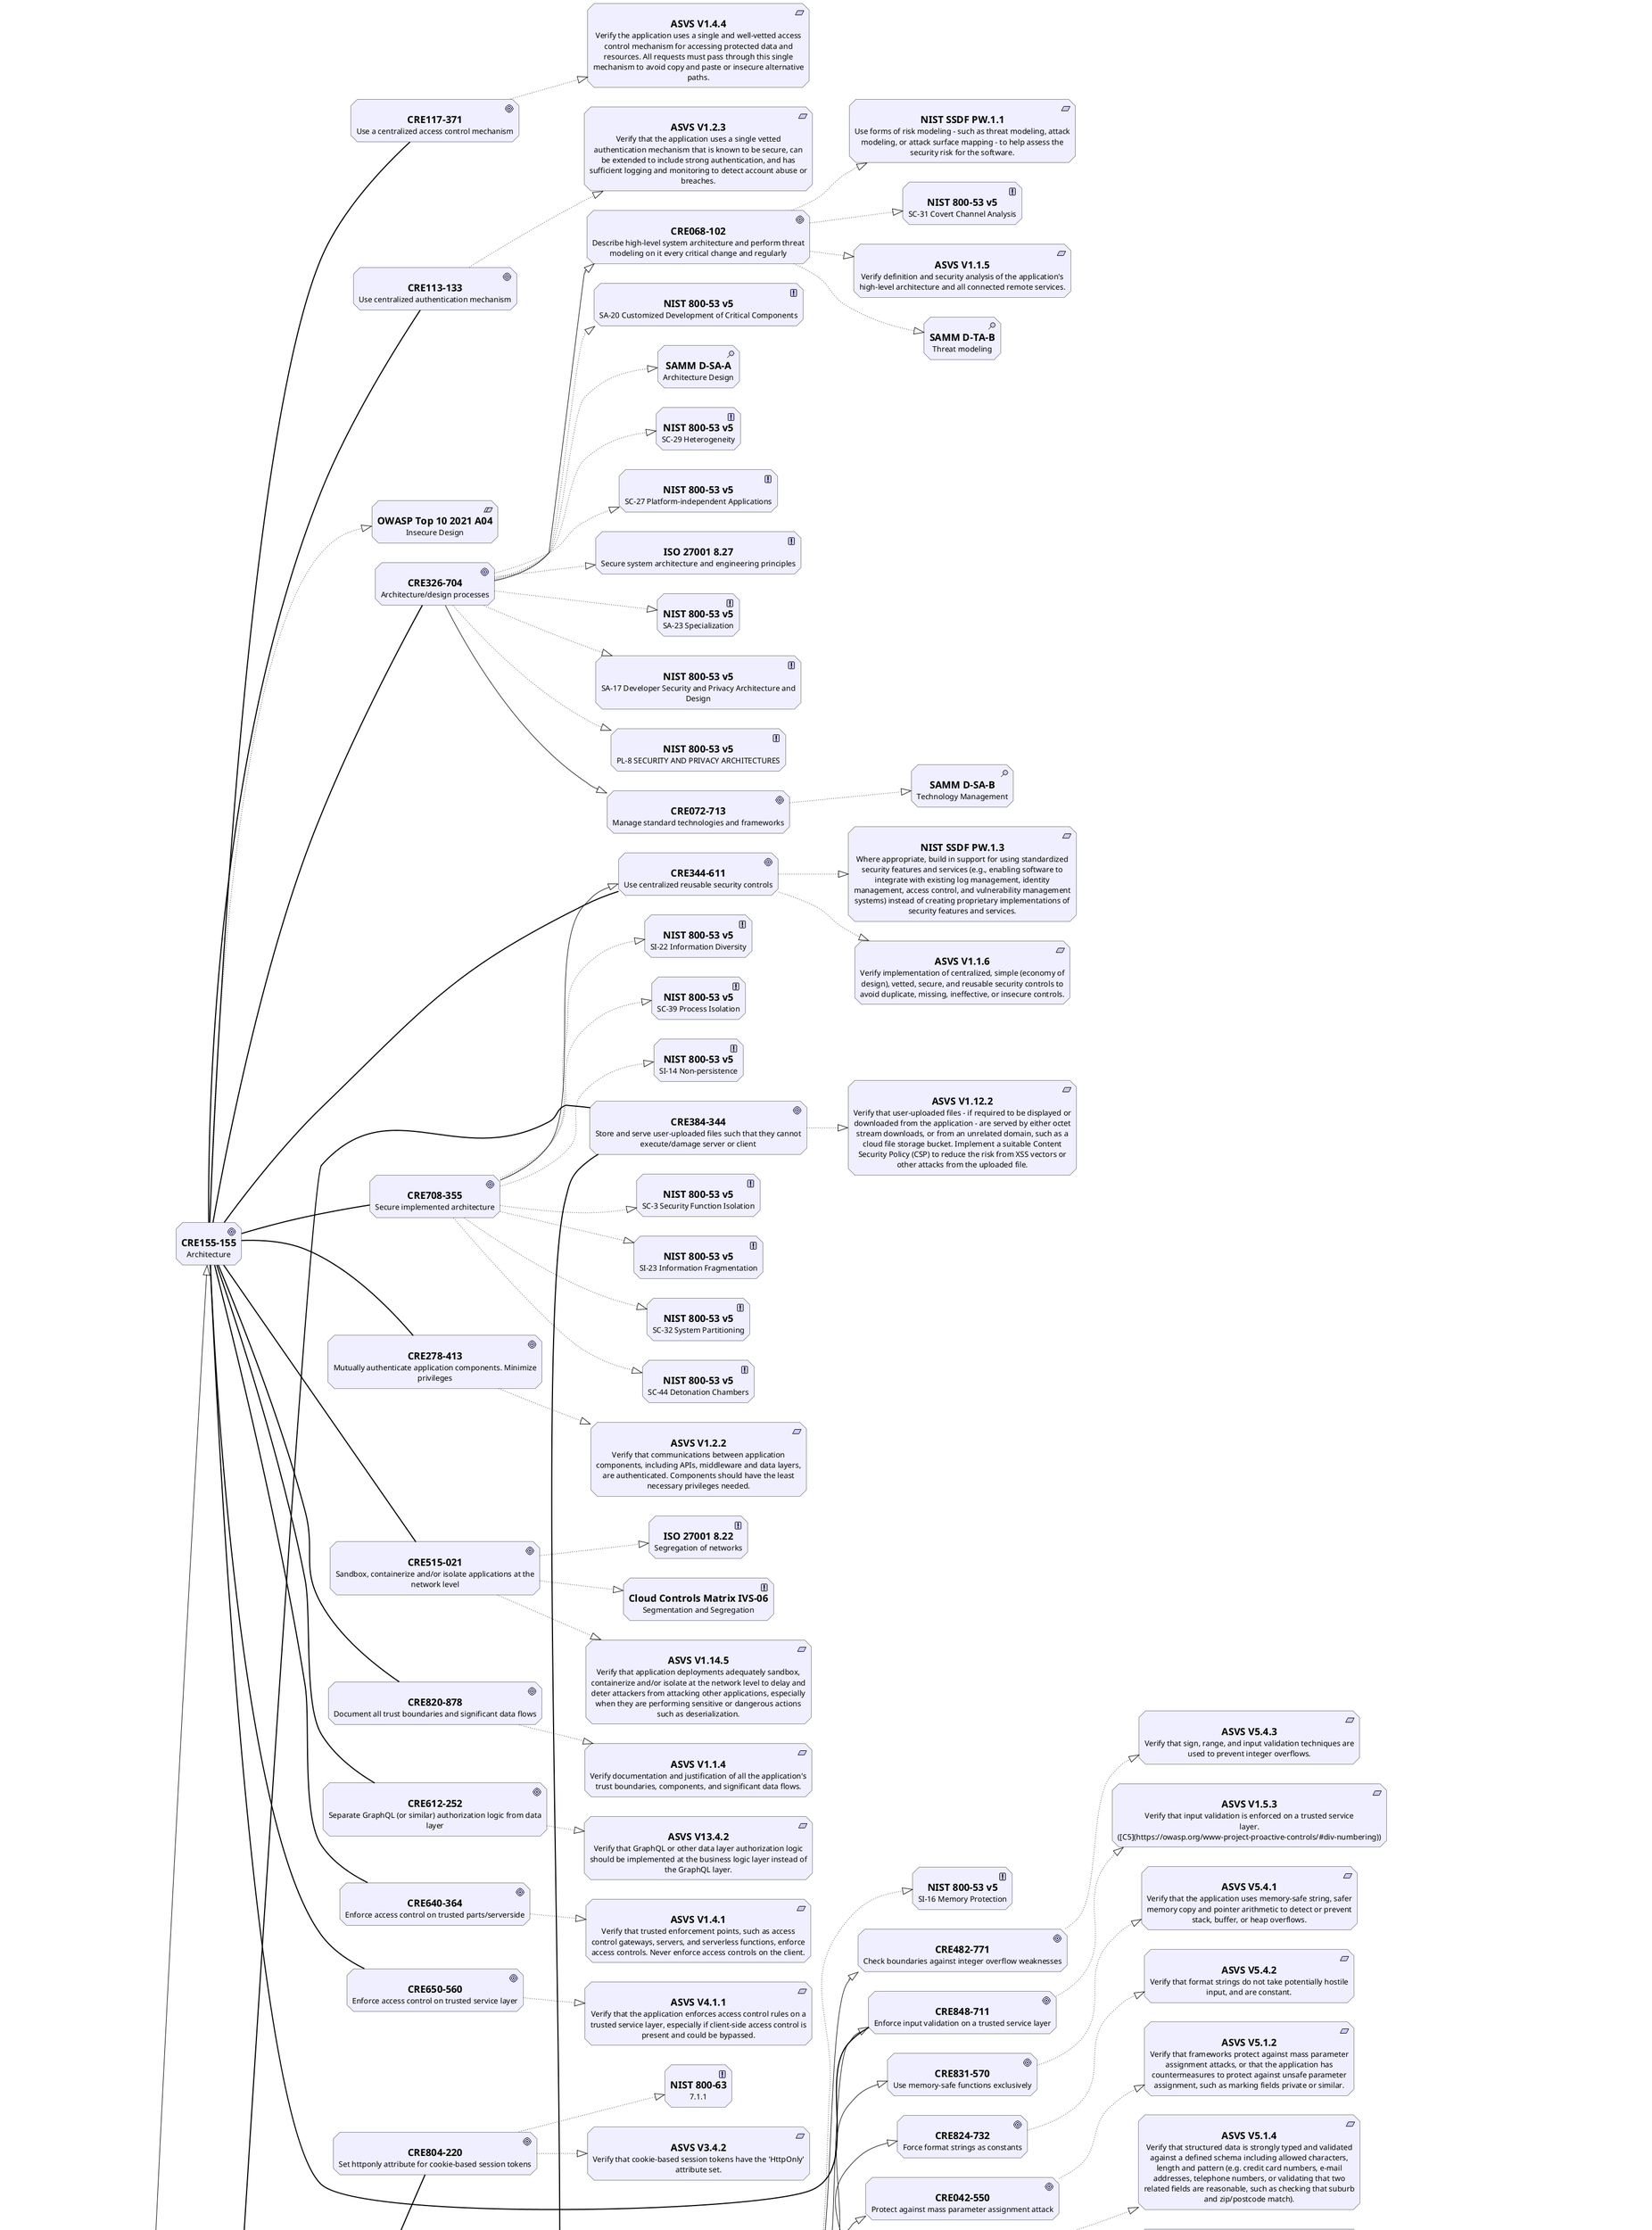 @startuml CRE546-564 Cross-cutting concerns
!include <archimate/Archimate>
left to right direction
Motivation_Driver(CRE546564, "=CRE 546-564\nCross-cutting concerns")
Motivation_Goal(CRE760765, "=CRE760-765\nXSS protection")
Motivation_Goal(CRE760764, "=CRE760-764\nInjection protection")
Motivation_Goal(CRE161451, "=CRE161-451\nOutput encoding and injection prevention")
Motivation_Goal(CRE620101, "=CRE620-101\nForce output encoding for specific interpreter's context")
Motivation_Goal(CRE170772, "=CRE170-772\nCryptography")
Motivation_Goal(CRE542270, "=CRE542-270\nSecure random values")
Motivation_Goal(CRE027210, "=CRE027-210\nCreate random GUIDs with cryptographically secure random number generators")
Motivation_Goal(CRE028727, "=CRE028-727\nCSRF protection")
Motivation_Goal(CRE342055, "=CRE342-055\nSet 'samesite' attribute for cookie-based session tokens")
Motivation_Goal(CRE623550, "=CRE623-550\nDenial Of Service protection")
Motivation_Goal(CRE854643, "=CRE854-643\nRobust business logic")
Motivation_Goal(CRE552588, "=CRE552-588\nDetect and prevent unusual activity")
Motivation_Goal(CRE534605, "=CRE534-605\nEnforce natural sequence of business flows to avoid abuse")
Motivation_Goal(CRE601182, "=CRE601-182\nParallel execution robustness")
Motivation_Goal(CRE670660, "=CRE670-660\nDo not share unsynchronized state on high-value logic flows")
Motivation_Goal(CRE064808, "=CRE064-808\nEncode output context-specifically")
Motivation_Goal(CRE366835, "=CRE366-835\nEscape output against XSS")
Motivation_Goal(CRE804220, "=CRE804-220\nSet httponly attribute for cookie-based session tokens")
Motivation_Goal(CRE866553, "=CRE866-553\nMemory, String, and Unmanaged Code")
Motivation_Goal(CRE482771, "=CRE482-771\nCheck boundaries against integer overflow weaknesses")
Motivation_Goal(CRE486813, "=CRE486-813\nConfiguration")
Motivation_Goal(CRE233748, "=CRE233-748\nConfiguration hardening")
Motivation_Goal(CRE180488, "=CRE180-488\nProper Configuration for all applications and frameworks")
Motivation_Goal(CRE062850, "=CRE062-850\nMFA/OTP")
Motivation_Goal(CRE553413, "=CRE553-413\nSupport subscriber-provided authentication devices")
Motivation_Goal(CRE155155, "=CRE155-155\nArchitecture")
Motivation_Goal(CRE326704, "=CRE326-704\nArchitecture/design processes")
Motivation_Goal(CRE124564, "=CRE124-564\nConfiguration Management")
Motivation_Goal(CRE080466, "=CRE080-466\nDeveloper Configuration Management")
Motivation_Goal(CRE223780, "=CRE223-780\nSecret storage")
Motivation_Goal(CRE508702, "=CRE508-702\nUse key vaults")
Motivation_Goal(CRE228551, "=CRE228-551\nTLS")
Motivation_Goal(CRE668364, "=CRE668-364\nLog TLS connection failures")
Motivation_Goal(CRE362550, "=CRE362-550\nPersonal data handling")
Motivation_Goal(CRE447083, "=CRE447-083\nPrivacy-preserving personal data logic")
Motivation_Goal(CRE082327, "=CRE082-327\nInform users clearly about the collection and use of personal data,  and use it only after opt-in consent.")
Motivation_Goal(CRE571640, "=CRE571-640\nPersonal data handling management")
Motivation_Goal(CRE068102, "=CRE068-102\nDescribe high-level system architecture and perform threat modeling on it every critical change and regularly")
Motivation_Goal(CRE010308, "=CRE010-308\nInput validation")
Motivation_Goal(CRE848711, "=CRE848-711\nEnforce input validation on a trusted service layer")
Motivation_Goal(CRE841757, "=CRE841-757\nUse approved cryptographic algorithms in generation, seeding and verification of OTPs")
Motivation_Goal(CRE646227, "=CRE646-227\nLog and reject re-use of valid time-based OTP tokens and notify device holder.")
Motivation_Goal(CRE404126, "=CRE404-126\nUse time-based OTP only once")
Motivation_Goal(CRE543428, "=CRE543-428\nUse security module to store one-time password verification keys")
Motivation_Goal(CRE681823, "=CRE681-823\nDefined lifetime of time-based one-time password")
Motivation_Goal(CRE354752, "=CRE354-752\nDo not offer weak (clear text) multi-factor authenticators by default")
Motivation_Goal(CRE206254, "=CRE206-254\nUse secure random to generate initial authentication codes")
Motivation_Goal(CRE708355, "=CRE708-355\nSecure implemented architecture")
Motivation_Goal(CRE048612, "=CRE048-612\nEncode user input before logging")
Motivation_Goal(CRE636347, "=CRE636-347\nHTTP security headers")
Motivation_Goal(CRE268100, "=CRE268-100\nConfigure Referrer-Policy properly")
Motivation_Goal(CRE783255, "=CRE783-255\nStore cryptographic keys securely")
Motivation_Goal(CRE101217, "=CRE101-217\nUse lookup secrets only once")
Motivation_Goal(CRE418853, "=CRE418-853\nMonitor unusual activities on system")
Motivation_Goal(CRE346640, "=CRE346-640\nGenerate multi-factor lookup secrets with sufficient entropy")
Motivation_Goal(CRE524446, "=CRE524-446\nMandate using multi factor authentication")
Motivation_Goal(CRE664571, "=CRE664-571\nEnsure proper generation of secure random")
Motivation_Goal(CRE440361, "=CRE440-361\nEnsure that physical single factor OTP generator can be revoked fully immediately when lost")
Motivation_Goal(CRE400007, "=CRE400-007\nEncrypt data at rest")
Motivation_Goal(CRE742432, "=CRE742-432\nEncryption algorithms")
Motivation_Goal(CRE433122, "=CRE433-122\nUse nonces and initialization vectors only once")
Motivation_Goal(CRE541441, "=CRE541-441\nValidate HTTP request headers")
Motivation_Goal(CRE316272, "=CRE316-272\nWhitelist CORS resources")
Motivation_Goal(CRE525361, "=CRE525-361\nAuthenticate by OTP token entry or user-initiated action on multi factor device")
Motivation_Goal(CRE483715, "=CRE483-715\nWhite-list HTTP methods")
Motivation_Goal(CRE757271, "=CRE757-271\nUse source code control system with change traceability and access control")
Motivation_Goal(CRE384344, "=CRE384-344\nStore and serve user-uploaded files such that they cannot execute/damage server or client")
Motivation_Goal(CRE878880, "=CRE878-880\nPerform cryptographic operations in constant time")
Motivation_Goal(CRE036147, "=CRE036-147\nConfigure HSTS configuration properly")
Motivation_Goal(CRE380540, "=CRE380-540\nEnsure business flows' thread safety/resistance to race conditions")
Motivation_Goal(CRE278413, "=CRE278-413\nMutually authenticate application components. Minimize privileges")
Motivation_Goal(CRE078427, "=CRE078-427\nSet the highest feasible work factor for bcrypt")
Motivation_Goal(CRE636854, "=CRE636-854\nEncrypt all communications")
Motivation_Goal(CRE515021, "=CRE515-021\nSandbox, containerize and/or isolate applications at the network level")
Motivation_Goal(CRE441132, "=CRE441-132\nUse weak crypto only for backwards compatibility")
Motivation_Goal(CRE356282, "=CRE356-282\nMinimize sensitive data scattering and retention")
Motivation_Goal(CRE132146, "=CRE132-146\nApply defense-in-depth techniques/processes for protection, detection, and timely response to network-based attacks.")
Motivation_Goal(CRE072713, "=CRE072-713\nManage standard technologies and frameworks")
Motivation_Goal(CRE630573, "=CRE630-573\nDetect and protect against automation abuse")
Motivation_Goal(CRE774888, "=CRE774-888\nDo not store secrets in the code")
Motivation_Goal(CRE764765, "=CRE764-765\nSanitization and sandboxing")
Motivation_Goal(CRE881434, "=CRE881-434\nSanitize user input before passing content to mail systems (SMTP/IMAP injection)")
Motivation_Goal(CRE622203, "=CRE622-203\nStore passwords salted and hashed")
Motivation_Goal(CRE622835, "=CRE622-835\nGenerate initial passwords with sufficient secure random, short expiration time and do not allow to reuse the initial password.")
Motivation_Goal(CRE831570, "=CRE831-570\nUse memory-safe functions exclusively")
Motivation_Goal(CRE727043, "=CRE727-043\nEnsure secure algorithms for generating session tokens")
Motivation_Goal(CRE704530, "=CRE704-530\nEnforce high entropy session tokens")
Motivation_Goal(CRE816631, "=CRE816-631\nEnsure timely expiration of out of band authentication request, code, or tokens")
Motivation_Goal(CRE168186, "=CRE168-186\nUse out of band authentication requests, codes or tokens only once")
Motivation_Goal(CRE102811, "=CRE102-811\nCommunicate out of band multi factor authentication requests, codes or tokens independently and securely")
Motivation_Goal(CRE342764, "=CRE342-764\nOnly store hashed authentication codes")
Motivation_Goal(CRE881321, "=CRE881-321\nStore credentials securely")
Motivation_Goal(CRE821832, "=CRE821-832\nEnsure keys and passwords are replaceable")
Motivation_Goal(CRE065388, "=CRE065-388\nConfigure X-Content-Type-Options properly")
Motivation_Goal(CRE435702, "=CRE435-702\nCommunication encryption")
Motivation_Goal(CRE527034, "=CRE527-034\nProtect communication between application components")
Motivation_Goal(CRE058527, "=CRE058-527\nSecure name/address resolution service")
Motivation_Goal(CRE513845, "=CRE513-845\nUse unpredictable multi-factor lookup secrets")
Motivation_Goal(CRE333858, "=CRE333-858\nResist stolen credentials")
Motivation_Goal(CRE430636, "=CRE430-636\nVerify TLS certificates and trust chain")
Motivation_Goal(CRE336512, "=CRE336-512\nEnsure integrity of DNS entries and domains")
Motivation_Goal(CRE542488, "=CRE542-488\nUse cryptographically secure random number generators")
Motivation_Goal(CRE308515, "=CRE308-515\nPrevent security disclosure")
Motivation_Goal(CRE208805, "=CRE208-805\nDisable debug mode in production")
Motivation_Goal(CRE824732, "=CRE824-732\nForce format strings as constants")
Motivation_Goal(CRE036725, "=CRE036-725\nSet content HTTP response type")
Motivation_Goal(CRE820878, "=CRE820-878\nDocument all trust boundaries and significant data flows")
Motivation_Goal(CRE743237, "=CRE743-237\nValidatie/enforce HTTP inputs (against HTTP parameter pollution attacks)")
Motivation_Goal(CRE456535, "=CRE456-535\nMonitor for realistic 'human time' business logic flows")
Motivation_Goal(CRE745045, "=CRE745-045\nDo not fall back to insecure protocols in TCP")
Motivation_Goal(CRE031447, "=CRE031-447\nWhitelist all external (HTTP) input")
Motivation_Goal(CRE547283, "=CRE547-283\nProtect against LFI / RFI")
Motivation_Goal(CRE145310, "=CRE145-310\nSanitize, disable, or sandbox untrusted SVG scriptable content")
Motivation_Goal(CRE032213, "=CRE032-213\nUse an isolated security module for cryptographic operations")
Motivation_Goal(CRE076470, "=CRE076-470\nBiometric authenticators only as secondary factors")
Motivation_Goal(CRE814322, "=CRE814-322\nWhitelist data sources and sinks")
Motivation_Goal(CRE725682, "=CRE725-682\nEnable configurable alert against usage anomalies")
Motivation_Goal(CRE585408, "=CRE585-408\nChallenge nonce cryptography")
Motivation_Goal(CRE002801, "=CRE002-801\nUse approved cryptographic algorithms for generation, seeding and verification")
Motivation_Goal(CRE344611, "=CRE344-611\nUse centralized reusable security controls")
Motivation_Goal(CRE646462, "=CRE646-462\nSanitize, disable, or sandbox untrusted scriptable or template language content")
Motivation_Goal(CRE660867, "=CRE660-867\nImplement business logic limits against identified business risks")
Motivation_Goal(CRE743110, "=CRE743-110\nDo not disclose technical information in HTTP header or response")
Motivation_Goal(CRE422005, "=CRE422-005\nSanitize/sandbox user input where template-injection is a threat")
Motivation_Goal(CRE287251, "=CRE287-251\nUse a unique challenge nonce of sufficient size")
Motivation_Goal(CRE806367, "=CRE806-367\nEncode output near the consuming interpreter")
Motivation_Goal(CRE612252, "=CRE612-252\nSeparate GraphQL (or similar) authorization logic from data layer")
Motivation_Goal(CRE268088, "=CRE268-088\nLimit query impact GraphQL/data layer expression DoS")
Motivation_Goal(CRE134412, "=CRE134-412\nProtect sensitive functionalities against race conditions")
Motivation_Goal(CRE762451, "=CRE762-451\nEnsure users can remove or export their data")
Motivation_Goal(CRE275483, "=CRE275-483\nSecurely store regulated data")
Motivation_Goal(CRE267468, "=CRE267-468\nEncrypt financial data at rest")
Motivation_Goal(CRE605735, "=CRE605-735\nAuthenticate all external connections")
Motivation_Goal(CRE267031, "=CRE267-031\nProtect the availability of resources by providing more to higher-priority processes")
Motivation_Goal(CRE786224, "=CRE786-224\nAuthenticate encrypted data")
Motivation_Goal(CRE405411, "=CRE405-411\nAvoid using of Origin header for authentication of access control")
Motivation_Goal(CRE640364, "=CRE640-364\nEnforce access control on trusted parts/serverside")
Motivation_Goal(CRE764507, "=CRE764-507\nRestrict XML parsing (against XXE)")
Motivation_Goal(CRE224321, "=CRE224-321\nEncrypt health data at rest")
Motivation_Goal(CRE154031, "=CRE154-031\nHarden application by excluding unwanted functionality")
Motivation_Goal(CRE650560, "=CRE650-560\nEnforce access control on trusted service layer")
Motivation_Goal(CRE248646, "=CRE248-646\nDisable insecure SSL/TLS versions")
Motivation_Goal(CRE122287, "=CRE122-287\nEnsure cryptographic elements can be upgraded or replaced")
Motivation_Goal(CRE186540, "=CRE186-540\nDo not expose data through HTTP verb")
Motivation_Goal(CRE134207, "=CRE134-207\nProtect against XML/XPath injection")
Motivation_Goal(CRE317743, "=CRE317-743\nDo not use eval or dynamic code execution functions")
Motivation_Goal(CRE462245, "=CRE462-245\nRemove unnecessary elements from external components (e.g. features, documentation, configuration)")
Motivation_Goal(CRE482866, "=CRE482-866\nEncrypt personal data at rest")
Motivation_Goal(CRE736237, "=CRE736-237\nSet metadata/content-Disposition for API responses")
Motivation_Goal(CRE042550, "=CRE042-550\nProtect against mass parameter assignment attack")
Motivation_Goal(CRE176154, "=CRE176-154\nMonitor expectation of usage intensity (e.g. number of requests)")
Motivation_Goal(CRE674425, "=CRE674-425\nUse state of the art cryptographic configuration")
Motivation_Goal(CRE653242, "=CRE653-242\nEnforce schema on type/contents of structured data")
Motivation_Goal(CRE232325, "=CRE232-325\nTreat client-secrets as insecure")
Motivation_Goal(CRE060472, "=CRE060-472\nUse CSRF protection against authenticated functionality, add anti-automation controls for unauthenticated functionality")
Motivation_Goal(CRE742431, "=CRE742-431\nUse approved cryptographic algorithms")
Motivation_Goal(CRE257668, "=CRE257-668\nConfigure CSP configuration properly")
Motivation_Goal(CRE660052, "=CRE660-052\nValidate max input/file sizes")
Motivation_Goal(CRE117371, "=CRE117-371\nUse a centralized access control mechanism")
Motivation_Goal(CRE607671, "=CRE607-671\nProtect against JS or JSON injection attacks")
Motivation_Goal(CRE333888, "=CRE333-888\nDo not expose data through API URLs")
Motivation_Goal(CRE232217, "=CRE232-217\nWhitelist redirected/forwarded URLs")
Motivation_Goal(CRE732873, "=CRE732-873\nLock/precompile queries (parameterization) to avoid injection attacks")
Motivation_Goal(CRE426842, "=CRE426-842\nVerify the authenticity of both headers and payload")
Motivation_Goal(CRE767701, "=CRE767-701\nVerify strong TLS algorithms by testing")
Motivation_Goal(CRE857718, "=CRE857-718\nProtect against OS command injection attack")
Motivation_Goal(CRE163518, "=CRE163-518\nCheck uploaded archives for decompression attacks (eg zip bombs)")
Motivation_Goal(CRE480071, "=CRE480-071\nPrevent Click jacking through X-Frame-Options or CSP")
Motivation_Goal(CRE533516, "=CRE533-516\nEncode output while preserving user input formatting")
Motivation_Goal(CRE146706, "=CRE146-706\nEnforce JSON schema before processing")
Motivation_Goal(CRE082530, "=CRE082-530\nUse unique random salt with sufficient entropy for each credential")
Motivation_Goal(CRE077781, "=CRE077-781\nUse separately stored secret salt (pepper)")
Motivation_Goal(CRE036810, "=CRE036-810\nLet cryptographic modules fail securely")
Motivation_Goal(CRE538446, "=CRE538-446\nSanitize unstructured data")
Motivation_Goal(CRE504340, "=CRE504-340\nEncrypt sensitive data with algorithms that provide both confidentiality and integrity")
Motivation_Goal(CRE615744, "=CRE615-744\nProtect against directory browsing/discovery attacks")
Motivation_Goal(CRE767435, "=CRE767-435\nSet the highest feasible iteration count for PBKDF2")
Motivation_Goal(CRE463820, "=CRE463-820\nLimit size and number of uploaded files")
Motivation_Goal(CRE113133, "=CRE113-133\nUse centralized authentication mechanism")
Motivation_Goal(CRE464084, "=CRE464-084\nAdd CSRF protection for cookie based REST services")
Motivation_Goal(CRE542445, "=CRE542-445\nSanitize untrusted HTML input")
Motivation_Goal(CRE531558, "=CRE531-558\nProtect against LDAP injection")
Motivation_Goal(CRE657084, "=CRE657-084\n(SSRF) When depending on internal server input, use validation sanitization and whitelisting")
Motivation_Goal(CRE340375, "=CRE340-375\nUse a dedicated secrets management solution")
Motivation_Goal(CRE820421, "=CRE820-421\nAuthenticate HTTP headers added by a trusted proxy or SSO device")
Motivation_Requirement(STD4080811839429554639, "=ASVS V5.3.1\nVerify that output encoding is relevant for the interpreter and context required. For example, use encoders specifically for HTML values, HTML attributes, JavaScript, URL parameters, HTTP headers, SMTP, and others as the context requires, especially from untrusted inputs (e.g. names with Unicode or apostrophes, such as „Å≠„Åì or O'Hara).")
Motivation_Requirement(STD9051588863077783593, "=ASVS V6.3.2\nVerify that random GUIDs are created using the GUID v4 algorithm, and a Cryptographically-secure Pseudo-random Number Generator (CSPRNG). GUIDs created using other pseudo-random number generators may be predictable.")
Motivation_Principle(STD6469004446255946100, "=NIST 800-63\nare g")
Motivation_Requirement(STD7651559068572918361, "=ASVS V11.1.1\nVerify that the application will only process business logic flows for the same user in sequential step order and without skipping steps.")
Motivation_Requirement(STD3946844854271859312, "=ASVS V1.11.2\nVerify that all high-value business logic flows, including authentication, session management and access control, do not share unsynchronized state.")
Motivation_Requirement(STD6629353030201991898, "=ASVS V5.3.5\nVerify that where parameterized or safer mechanisms are not present, context-specific output encoding is used to protect against injection attacks, such as the use of SQL escaping to protect against SQL injection.")
Motivation_Requirement(STD7825391631360540643, "=ASVS V5.3.3\nVerify that context-aware, preferably automated - or at worst, manual - output escaping protects against reflected, stored, and DOM based XSS.")
Motivation_Principle(STD474274928516734148, "=NIST 800-63\n7.1.1")
Motivation_Requirement(STD2866165028154948298, "=ASVS V5.4.3\nVerify that sign, range, and input validation techniques are used to prevent integer overflows.")
Motivation_Requirement(STD7550345713720179793, "=ASVS V14.1.3\nVerify that server configuration is hardened as per the recommendations of the application server and frameworks in use.")
Motivation_Constraint(STD2768539752143655909, "=OWASP Top 10 2021 A05\nSecurity Misconfiguration")
Motivation_Requirement(STD4027524514958729209, "=ASVS V2.3.2\nVerify that enrollment and use of user-provided authentication devices are supported, such as a U2F or FIDO tokens.")
Motivation_Principle(STD2107454921108160965, "=NIST 800-53 v5\nSA-20 Customized Development of Critical Components")
Motivation_Principle(STD3740380286179403175, "=ISO 27001 8.4\nAccess to source code")
Motivation_Requirement(STD3874059256196476493, "=ASVS V1.6.2\nVerify that consumers of cryptographic services protect key material and other secrets by using key vaults or API based alternatives.")
Motivation_Principle(STD4497190176775384145, "=NIST 800-53 v5\nCM-5 Access Restrictions for Change")
Motivation_Principle(STD6131681216614805009, "=NIST 800-53 v5\nSC-28 PROTECTION OF INFORMATION AT REST")
Motivation_Requirement(STD8085007139079526332, "=ASVS V8.3.3\nVerify that users are provided clear language regarding collection and use of supplied personal information and that users have provided opt-in consent for the use of that data before it is used in any way.")
Motivation_Principle(STD8748019573544079330, "=NIST 800-53 v5\nPT-4 Consent")
Motivation_Principle(STD5444365898211244137, "=NIST 800-53 v5\nSC-31 Covert Channel Analysis")
Motivation_Principle(STD1818515817231324529, "=NIST 800-53 v5\nSI-19 De-identification")
Motivation_Requirement(STD4322586569586045560, "=ASVS V1.5.3\nVerify that input validation is enforced on a trusted service layer. ([C5](https://owasp.org/www-project-proactive-controls/#div-numbering))")
Motivation_Principle(STD1171805167470504593, "=NIST 800-63\n5.1.5.2")
Motivation_Requirement(STD1229670439043025275, "=ASVS V2.7.1\nVerify that clear text out of band (NIST 'restricted') authenticators, such as SMS or PSTN, are not offered by default, and stronger alternatives such as push notifications are offered first.")
Motivation_Requirement(STD3625894193802873099, "=ASVS V2.7.6\nVerify that the initial authentication code is generated by a secure random number generator, containing at least 20 bits of entropy (typically a six digital random number is sufficient).")
Motivation_Principle(STD2522106026901729890, "=NIST 800-53 v5\nSC-44 Detonation Chambers")
Motivation_Requirement(STD3273379829011140872, "=ASVS V7.3.1\nVerify that all logging components appropriately encode data to prevent log injection.")
Motivation_Requirement(STD7366248179888445424, "=ASVS V14.4.6\nVerify that a suitable Referrer-Policy header is included to avoid exposing sensitive information in the URL through the Referer header to untrusted parties.")
Motivation_Requirement(STD7103041944692201501, "=ASVS V2.9.1\nVerify that cryptographic keys used in verification are stored securely and protected against disclosure, such as using a Trusted Platform Module (TPM) or Hardware Security Module (HSM), or an OS service that can use this secure storage.")
Motivation_Requirement(STD8777965198900607206, "=ASVS V2.6.1\nVerify that lookup secrets can be used only once.")
Motivation_Requirement(STD4872078829118986124, "=ASVS V11.1.7\nVerify that the application monitors for unusual events or activity from a business logic perspective. For example, attempts to perform actions out of order or actions which a normal user would never attempt.")
Motivation_Requirement(STD2117760444061976519, "=ASVS V2.6.2\nVerify that lookup secrets have sufficient randomness (112 bits of entropy), or if less than 112 bits of entropy, salted with a unique and random 32-bit salt and hashed with an approved one-way hash.")
Motivation_Constraint(STD1048725173147207521, "=OWASP Top 10 2021 A03\nInjection")
Motivation_Requirement(STD326833705031769410, "=ASVS V3.4.2\nVerify that cookie-based session tokens have the 'HttpOnly' attribute set.")
Motivation_Principle(STD2155751308298362187, "=NIST 800-53 v5\nPM-25 Minimization of Personally Identifiable Information Used in Testing, Training, and Research")
Motivation_Requirement(STD5816978269427426677, "=ASVS V2.8.4\nVerify that time-based OTP can be used only once within the validity period.")
Motivation_Principle(STD1615899861487802496, "=NIST 800-63\n5.2.8")
Motivation_Requirement(STD297601816326472383, "=ASVS V6.3.3\nVerify that random numbers are created with proper entropy even when the application is under heavy load, or that the application degrades gracefully in such circumstances.")
Motivation_Requirement(STD2268027461634520567, "=ASVS V3.4.3\nVerify that cookie-based session tokens utilize the 'SameSite' attribute to limit exposure to cross-site request forgery attacks.")
Motivation_Principle(STD6413577409303734207, "=NIST 800-53 v5\nSI-22 Information Diversity")
Motivation_Principle(STD603508942396023735, "=NIST 800-63\n5.2.1")
Motivation_Requirement(STD5783922976879043376, "=NIST SSDF PS.1.1\nStore all forms of code – including source")
Motivation_Requirement(STD3398485325163711239, "=ASVS V6.2.6\nVerify that nonces, initialization vectors, and other single use numbers must not be used more than once with a given encryption key. The method of generation must be appropriate for the algorithm being used.")
Motivation_Requirement(STD4511116953731105716, "=ASVS V14.5.3\nVerify that the Cross-Origin Resource Sharing (CORS) Access-Control-Allow-Origin header uses a strict allow list of trusted domains and subdomains to match against and does not support the 'null' origin.")
Motivation_Principle(STD5064405894478197388, "=NIST 800-63\n5.2.9")
Motivation_Requirement(STD3950677465759713948, "=ASVS V14.5.1\nVerify that the application server only accepts the HTTP methods in use by the application/API, including pre-flight OPTIONS, and logs/alerts on any requests that are not valid for the application context.")
Motivation_Assessment(STD5463903408699631625, "=SAMM D-SA-A\nArchitecture Design")
Motivation_Requirement(STD5243208643990086395, "=ASVS V1.10.1\nVerify that a source code control system is in use, with procedures to ensure that check-ins are accompanied by issues or change tickets. The source code control system should have access control and identifiable users to allow traceability of any changes.")
Motivation_Requirement(STD6947691064766244782, "=ASVS V1.12.2\nVerify that user-uploaded files - if required to be displayed or downloaded from the application - are served by either octet stream downloads, or from an unrelated domain, such as a cloud file storage bucket. Implement a suitable Content Security Policy (CSP) to reduce the risk from XSS vectors or other attacks from the uploaded file.")
Motivation_Requirement(STD3868675253800599144, "=ASVS V6.2.8\nVerify that all cryptographic operations are constant-time, with no 'short-circuit' operations in comparisons, calculations, or returns, to avoid leaking information.")
Motivation_Requirement(STD9002595645551840047, "=ASVS V14.4.5\nVerify that a Strict-Transport-Security header is included on all responses and for all subdomains, such as Strict-Transport-Security: max-age=15724800; includeSubdomains.")
Motivation_Requirement(STD2805516095809743664, "=ASVS V1.11.3\nVerify that all high-value business logic flows, including authentication, session management and access control are thread safe and resistant to time-of-check and time-of-use race conditions.")
Motivation_Requirement(STD6942204151887781179, "=ASVS V1.2.2\nVerify that communications between application components, including APIs, middleware and data layers, are authenticated. Components should have the least necessary privileges needed.")
Motivation_Requirement(STD2126855198569500288, "=ASVS V2.4.4\nVerify that if bcrypt is used, the work factor SHOULD be as large as verification server performance will allow, with a minimum of 10.")
Motivation_Requirement(STD7642284214144005380, "=ASVS V9.2.2\nVerify that encrypted communications such as TLS is used for all inbound and outbound connections, including for management ports, monitoring, authentication, API, or web service calls, database, cloud, serverless, mainframe, external, and partner connections. The server must not fall back to insecure or unencrypted protocols.")
Motivation_Principle(STD1729474030500113065, "=NIST 800-53 v5\nCM-3 Configuration Change Control")
Motivation_Constraint(STD3058518917586496527, "=OWASP Top 10 2021 A04\nInsecure Design")
Motivation_Requirement(STD713027386504769841, "=ASVS V1.14.5\nVerify that application deployments adequately sandbox, containerize and/or isolate at the network level to delay and deter attackers from attacking other applications, especially when they are performing sensitive or dangerous actions such as deserialization.")
Motivation_Requirement(STD5919318297867804387, "=ASVS V6.2.5\nVerify that known insecure block modes (i.e. ECB, etc.), padding modes (i.e. PKCS#1 v1.5, etc.), ciphers with small block sizes (i.e. Triple-DES, Blowfish, etc.), and weak hashing algorithms (i.e. MD5, SHA1, etc.) are not used unless required for backwards compatibility.")
Motivation_Principle(STD2143641925771448319, "=NIST 800-53 v5\nSI-21 Information Refresh")
Motivation_Principle(STD5712315583517003546, "=NIST 800-53 v5\nSI-18 Personally Identifiable Information Quality Operations")
Motivation_Principle(STD2813712128846054715, "=Cloud Controls Matrix IVS-09\nNetwork Defense")
Motivation_Assessment(STD9115352070640613456, "=SAMM D-SA-B\nTechnology Management")
Motivation_Requirement(STD200477071909494043, "=ASVS V11.1.4\nVerify that the application has anti-automation controls to protect against excessive calls such as mass data exfiltration, business logic requests, file uploads or denial of service attacks.")
Motivation_Requirement(STD6102498053737308660, "=ASVS V2.10.4\nVerify passwords, integrations with databases and third-party systems, seeds and internal secrets, and API keys are managed securely and not included in the source code or stored within source code repositories. Such storage SHOULD resist offline attacks. The use of a secure software key store (L1), hardware TPM, or an HSM (L3) is recommended for password storage.")
Motivation_Requirement(STD26077417166890817, "=ASVS V5.2.3\nVerify that the application sanitizes user input before passing to mail systems to protect against SMTP or IMAP injection.")
Motivation_Requirement(STD3867839241501442604, "=NIST SSDF PW.9.2\nImplement the default settings (or groups of default settings, if applicable), and document each setting for software administrators.")
Motivation_Requirement(STD1271425091684599691, "=ASVS V2.4.1\nVerify that passwords are stored in a form that is resistant to offline attacks. Passwords SHALL be salted and hashed using an approved one-way key derivation or password hashing function. Key derivation and password hashing functions take a password, a salt, and a cost factor as inputs when generating a password hash.")
Motivation_Principle(STD9000472990139917714, "=NIST 800-63\nA.3")
Motivation_Requirement(STD8974246562461456267, "=ASVS V5.4.1\nVerify that the application uses memory-safe string, safer memory copy and pointer arithmetic to detect or prevent stack, buffer, or heap overflows.")
Motivation_Principle(STD8136033107036447578, "=NIST 800-63\n7.1")
Motivation_Requirement(STD9056678305565366714, "=NIST SSDF PW.9.1\nDefine a secure baseline by determining how to configure each setting that has an effect on security or a security-related setting so that the default settings are secure and do not weaken the security functions provided by the platform, network infrastructure, or services.")
Motivation_Principle(STD5901894808219119249, "=ISO 27001 8.24\nUse of cryptography")
Motivation_Principle(STD7993220575731007442, "=NIST 800-53 v5\nPT-3 Personally Identifiable Information Processing Purposes")
Motivation_Requirement(STD7512989856810839238, "=ASVS V2.8.3\nVerify that approved cryptographic algorithms are used in the generation, seeding, and verification of OTPs.")
Motivation_Principle(STD6657933460088656983, "=NIST 800-53 v5\nPM-18 Privacy Program Plan")
Motivation_Principle(STD248608147278092264, "=NIST 800-63\n5.1.3.2")
Motivation_Principle(STD8318573248862031403, "=NIST 800-63\n5.1.1.1")
Motivation_Requirement(STD8933904433122238000, "=ASVS V1.6.3\nVerify that all keys and passwords are replaceable and are part of a well-defined process to re-encrypt sensitive data.")
Motivation_Requirement(STD8936334329591819474, "=ASVS V14.4.4\nVerify that all responses contain a X-Content-Type-Options: nosniff header.")
Motivation_Requirement(STD3478456578034634986, "=ASVS V1.9.1\nVerify the application encrypts communications between components, particularly when these components are in different containers, systems, sites, or cloud providers.")
Motivation_Principle(STD1434531569007872414, "=NIST 800-53 v5\nSC-21 Secure Name/address Resolution Service (recursive or Caching Resolver)")
Motivation_Principle(STD2384038130287347909, "=NIST 800-63\n5.1.2.2")
Motivation_Principle(STD7287841038319836200, "=NIST 800-63\n5.2.5")
Motivation_Requirement(STD6101088217553477368, "=ASVS V9.2.1\nVerify that connections to and from the server use trusted TLS certificates. Where internally generated or self-signed certificates are used, the server must be configured to only trust specific internal CAs and specific self-signed certificates. All others should be rejected.")
Motivation_Requirement(STD1464412973015293875, "=ASVS V2.7.5\nVerify that the out of band verifier retains only a hashed version of the authentication code.")
Motivation_Principle(STD6639748503575291324, "=ISO 27001 8.20\nNetworks security")
Motivation_Principle(STD5189545237072093373, "=NIST 800-53 v5\nCM-2 BASELINE CONFIGURATION")
Motivation_Principle(STD4395410280595519172, "=NIST 800-53 v5\nSI-16 Memory Protection")
Motivation_Requirement(STD1707907221975692978, "=ASVS V1.1.5\nVerify definition and security analysis of the application's high-level architecture and all connected remote services.")
Motivation_Requirement(STD7192536726667548469, "=ASVS V6.3.1\nVerify that all random numbers, random file names, random GUIDs, and random strings are generated using the cryptographic module's approved cryptographically secure random number generator when these random values are intended to be not guessable by an attacker.")
Motivation_Principle(STD3830649280846212489, "=NIST 800-53 v5\nPM-24 Data Integrity Board")
Motivation_Requirement(STD1234886326794137231, "=ASVS V14.3.2\nVerify that web or application server and application framework debug modes are disabled in production to eliminate debug features, developer consoles, and unintended security disclosures.")
Motivation_Principle(STD6900918804406646393, "=Cloud Controls Matrix CEK\nCryptography, Encryption & Key Management")
Motivation_Requirement(STD6726530616602405477, "=ASVS V5.4.2\nVerify that format strings do not take potentially hostile input, and are constant.")
Motivation_Requirement(STD57694308868541999, "=ASVS V14.4.1\nVerify that every HTTP response contains a Content-Type header. Also specify a safe character set (e.g., UTF-8, ISO-8859-1) if the content types are text/*, /+xml and application/xml. Content must match with the provided Content-Type header.")
Motivation_Requirement(STD1292718785107915619, "=ASVS V2.2.7\nVerify intent to authenticate by requiring the entry of an OTP token or user-initiated action such as a button press on a FIDO hardware key.")
Motivation_Requirement(STD4751489267849057208, "=ASVS V1.1.4\nVerify documentation and justification of all the application's trust boundaries, components, and significant data flows.")
Motivation_Requirement(STD8631999135293798189, "=ASVS V5.1.1\nVerify that the application has defenses against HTTP parameter pollution attacks, particularly if the application framework makes no distinction about the source of request parameters (GET, POST, cookies, headers, or environment variables).")
Motivation_Requirement(STD5346274330826185755, "=ASVS V11.1.2\nVerify that the application will only process business logic flows with all steps being processed in realistic human time, i.e. transactions are not submitted too quickly.")
Motivation_Requirement(STD2695946646389788646, "=ASVS V9.1.1\nVerify that TLS is used for all client connectivity, and does not fall back to insecure or unencrypted communications.")
Motivation_Requirement(STD1701905797526439765, "=ASVS V5.1.3\nVerify that all input (HTML form fields, REST requests, URL parameters, HTTP headers, cookies, batch files, RSS feeds, etc) is validated using positive validation (allow lists).")
Motivation_Requirement(STD8947715344810976943, "=ASVS V5.3.9\nVerify that the application protects against Local File Inclusion (LFI) or Remote File Inclusion (RFI) attacks.")
Motivation_Principle(STD5313655920200084695, "=NIST 800-53 v5\nCM-7 Least Functionality")
Motivation_Assessment(STD3547472890412074370, "=SAMM D-TA-B\nThreat modeling")
Motivation_Requirement(STD6143025347538367091, "=ASVS V5.2.7\nVerify that the application sanitizes, disables, or sandboxes user-supplied Scalable Vector Graphics (SVG) scriptable content, especially as they relate to XSS resulting from inline scripts, and foreignObject.")
Motivation_Requirement(STD8638174404474186601, "=ASVS V6.4.2\nVerify that key material is not exposed to the application but instead uses an isolated security module like a vault for cryptographic operations.")
Motivation_Requirement(STD5308302796388067706, "=ASVS V2.8.7\nVerify that biometric authenticators are limited to use only as secondary factors in conjunction with either something you have and something you know.")
Motivation_Principle(STD4331244279706303588, "=NIST 800-53 v5\nCM-11 User-installed Software")
Motivation_Requirement(STD413043216884229840, "=ASVS V12.6.1\nVerify that the web or application server is configured with an allow list of resources or systems to which the server can send requests or load data/files from.")
Motivation_Requirement(STD7301578734738636885, "=ASVS V11.1.8\nVerify that the application has configurable alerting when automated attacks or unusual activity is detected.")
Motivation_Principle(STD87944959051472886, "=ISO 27001 5.34\nPrivacy and protection of personal identifiable information (PII)")
Motivation_Requirement(STD8804853111459636812, "=ASVS V2.9.3\nVerify that approved cryptographic algorithms are used in the generation, seeding, and verification.")
Motivation_Principle(STD8966031350880056401, "=NIST 800-53 v5\nSA-10 Developer Configuration Management")
Motivation_Principle(STD5732439305830981274, "=NIST 800-53 v5\nCM-9 Configuration Management Plan")
Motivation_Requirement(STD170604891416369331, "=ASVS V1.1.6\nVerify implementation of centralized, simple (economy of design), vetted, secure, and reusable security controls to avoid duplicate, missing, ineffective, or insecure controls.")
Motivation_Requirement(STD4236527748095697440, "=ASVS V5.2.8\nVerify that the application sanitizes, disables, or sandboxes user-supplied scriptable or expression template language content, such as Markdown, CSS or XSL stylesheets, BBCode, or similar.")
Motivation_Principle(STD5692427477167245698, "=NIST 800-53 v5\nPT-1 Policy and Procedures")
Motivation_Principle(STD8551955861063716142, "=NIST 800-53 v5\nPT-7 Specific Categories of Personally Identifiable Information")
Motivation_Requirement(STD1100106006064507520, "=ASVS V2.8.1\nVerify that time-based OTPs have a defined lifetime before expiring.")
Motivation_Requirement(STD6012485048870768286, "=ASVS V11.1.5\nVerify the application has business logic limits or validation to protect against likely business risks or threats, identified using threat modeling or similar methodologies.")
Motivation_Requirement(STD2656672072756860999, "=ASVS V14.3.3\nVerify that the HTTP headers or any part of the HTTP response do not expose detailed version information of system components.")
Motivation_Requirement(STD2924105793159486020, "=ASVS V5.2.5\nVerify that the application protects against template injection attacks by ensuring that any user input being included is sanitized or sandboxed.")
Motivation_Requirement(STD7485779680154730149, "=ASVS V2.9.2\nVerify that the challenge nonce is at least 64 bits in length, and statistically unique or unique over the lifetime of the cryptographic device.")
Motivation_Principle(STD1795074412013112313, "=NIST 800-63\n5.1.7.2")
Motivation_Requirement(STD2490436376204891493, "=ASVS V1.5.4\nVerify that output encoding occurs close to or by the interpreter for which it is intended.")
Motivation_Requirement(STD4996481068358163821, "=ASVS V13.4.2\nVerify that GraphQL or other data layer authorization logic should be implemented at the business logic layer instead of the GraphQL layer.")
Motivation_Requirement(STD4920249634499163330, "=ASVS V13.4.1\nVerify that a query allow list or a combination of depth limiting and amount limiting is used to prevent GraphQL or data layer expression Denial of Service (DoS) as a result of expensive, nested queries. For more advanced scenarios, query cost analysis should be used.")
Motivation_Principle(STD2445638612980796695, "=NIST 800-53 v5\nPM-22 Personally Identifiable Information Quality Management")
Motivation_Requirement(STD6182607180809950817, "=ASVS V11.1.6\nVerify that the application does not suffer from 'Time Of Check to Time Of Use' (TOCTOU) issues or other race conditions for sensitive operations.")
Motivation_Requirement(STD140675310574407653, "=ASVS V8.3.2\nVerify that users have a method to remove or export their data on demand.")
Motivation_Requirement(STD8336011349632423274, "=ASVS V6.1.3\nVerify that regulated financial data is stored encrypted while at rest, such as financial accounts, defaults or credit history, tax records, pay history, beneficiaries, or de-anonymized market or research records.")
Motivation_Principle(STD7286685707056408641, "=NIST 800-53 v5\nPM-27 Privacy Reporting")
Motivation_Requirement(STD2358935052751541831, "=ASVS V9.2.5\nVerify that backend TLS connection failures are logged.")
Motivation_Requirement(STD4881928228950357971, "=ASVS V9.2.3\nVerify that all encrypted connections to external systems that involve sensitive information or functions are authenticated.")
Motivation_Principle(STD9014511056260459009, "=NIST 800-53 v5\nSC-6 Resource Availability")
Motivation_Principle(STD7954694618006348030, "=NIST 800-53 v5\nCM-12 Information Location")
Motivation_Assessment(STD1437480348215957195, "=SAMM O-EM-A\nConfiguration Hardening")
Motivation_Principle(STD8786605627247064007, "=NIST 800-53 v5\nSC-20 Secure Name/address Resolution Service (authoritative Source)")
Motivation_Principle(STD6906765682320108799, "=NIST 800-53 v5\nSC-29 Heterogeneity")
Motivation_Principle(STD3622292409645179946, "=NIST 800-53 v5\nCM-1 Policy and Procedures")
Motivation_Requirement(STD908466741105990260, "=ASVS V6.2.7\nVerify that encrypted data is authenticated via signatures, authenticated cipher modes, or HMAC to ensure that ciphertext is not altered by an unauthorized party.")
Motivation_Principle(STD479525827924477118, "=NIST 800-53 v5\nSC-39 Process Isolation")
Motivation_Assessment(STD5133153541015874921, "=SAMM I-SD-B\nSecret Management")
Motivation_Requirement(STD2211190817577300267, "=ASVS V14.5.2\nVerify that the supplied Origin header is not used for authentication or access control decisions, as the Origin header can easily be changed by an attacker.")
Motivation_Requirement(STD3276289354384575579, "=ASVS V1.4.1\nVerify that trusted enforcement points, such as access control gateways, servers, and serverless functions, enforce access controls. Never enforce access controls on the client.")
Motivation_Requirement(STD2854608144958249826, "=ASVS V5.5.2\nVerify that the application correctly restricts XML parsers to only use the most restrictive configuration possible and to ensure that unsafe features such as resolving external entities are disabled to prevent XML eXternal Entity (XXE) attacks.")
Motivation_Requirement(STD8001176005226384439, "=ASVS V6.1.2\nVerify that regulated health data is stored encrypted while at rest, such as medical records, medical device details, or de-anonymized research records.")
Motivation_Principle(STD3923691563511957391, "=NIST 800-53 v5\nCM-8 System Component Inventory")
Motivation_Requirement(STD97282320330195934, "=ASVS V10.2.6\nVerify that the application source code and third party libraries do not contain Easter eggs or any other potentially unwanted functionality.")
Motivation_Principle(STD2924880215371495721, "=ISO 27001 8.22\nSegregation of networks")
Motivation_Requirement(STD2008488601005481070, "=ASVS V4.1.1\nVerify that the application enforces access control rules on a trusted service layer, especially if client-side access control is present and could be bypassed.")
Motivation_Requirement(STD4263697682867080043, "=ASVS V9.1.3\nVerify that only the latest recommended versions of the TLS protocol are enabled, such as TLS 1.2 and TLS 1.3. The latest version of the TLS protocol should be the preferred option.")
Motivation_Requirement(STD5381996079694711410, "=ASVS V6.2.4\nVerify that random number, encryption or hashing algorithms, key lengths, rounds, ciphers or modes, can be reconfigured, upgraded, or swapped at any time, to protect against cryptographic breaks. ([C8](https://owasp.org/www-project-proactive-controls/#div-numbering))")
Motivation_Requirement(STD1980930028294462865, "=ASVS V8.3.1\nVerify that sensitive data is sent to the server in the HTTP message body or headers, and that query string parameters from any HTTP verb do not contain sensitive data.")
Motivation_Requirement(STD9165854079424683204, "=ASVS V5.3.10\nVerify that the application protects against XPath injection or XML injection attacks.")
Motivation_Requirement(STD3685153800908998976, "=ASVS V5.2.4\nVerify that the application avoids the use of eval() or other dynamic code execution features. Where there is no alternative, any user input being included must be sanitized or sandboxed before being executed.")
Motivation_Principle(STD120281157784981940, "=Cheat_sheets\nSecrets Management Cheat Sheet")
Motivation_Requirement(STD1746456677934472546, "=ASVS V2.6.3\nVerify that lookup secrets are resistant to offline attacks, such as predictable values.")
Motivation_Requirement(STD2966171527164446985, "=ASVS V14.2.2\nVerify that all unneeded features, documentation, sample applications and configurations are removed.")
Motivation_Requirement(STD1638285717357723113, "=ASVS V6.1.1\nVerify that regulated private data is stored encrypted while at rest, such as Personally Identifiable Information (PII), sensitive personal information, or data assessed likely to be subject to EU's GDPR.")
Motivation_Principle(STD765540160273972351, "=NIST 800-53 v5\nPM-20 Dissemination of Privacy Program Information")
Motivation_Requirement(STD7838124120120041801, "=ASVS V14.4.2\nVerify that all API responses contain a Content-Disposition: attachment; filename='api.json' header (or other appropriate filename for the content type).")
Motivation_Requirement(STD4700914619595406404, "=ASVS V5.1.2\nVerify that frameworks protect against mass parameter assignment attacks, or that the application has countermeasures to protect against unsafe parameter assignment, such as marking fields private or similar.")
Motivation_Requirement(STD4452557742075196703, "=ASVS V8.1.4\nVerify the application can detect and alert on abnormal numbers of requests, such as by IP, user, total per hour or day, or whatever makes sense for the application.")
Motivation_Principle(STD1617579865808647513, "=NIST 800-53 v5\nSC-27 Platform-independent Applications")
Motivation_Requirement(STD4769007708799982174, "=ASVS V6.2.3\nVerify that encryption initialization vector, cipher configuration, and block modes are configured securely using the latest advice.")
Motivation_Principle(STD2073339972120571381, "=NIST 800-53 v5\nCM-14 Signed Components")
Motivation_Requirement(STD8812422875198006735, "=ASVS V5.1.4\nVerify that structured data is strongly typed and validated against a defined schema including allowed characters, length and pattern (e.g. credit card numbers, e-mail addresses, telephone numbers, or validating that two related fields are reasonable, such as checking that suburb and zip/postcode match).")
Motivation_Requirement(STD1686726702542109054, "=ASVS V1.6.4\nVerify that the architecture treats client-side secrets--such as symmetric keys, passwords, or API tokens--as insecure and never uses them to protect or access sensitive data.")
Motivation_Requirement(STD6383688792844198891, "=ASVS V4.2.2\nVerify that the application or framework enforces a strong anti-CSRF mechanism to protect authenticated functionality, and effective anti-automation or anti-CSRF protects unauthenticated functionality.")
Motivation_Principle(STD6086986525712519186, "=NIST 800-53 v5\nSC-5 DENIAL-OF-SERVICE PROTECTION")
Motivation_Requirement(STD5358536969561966470, "=NIST SSDF PW.1.1\nUse forms of risk modeling – such as threat modeling, attack modeling, or attack surface mapping – to help assess the security risk for the software.")
Motivation_Principle(STD514670105548114252, "=NIST 800-53 v5\nCM-13 Data Action Mapping")
Motivation_Principle(STD3623141177719946455, "=NIST 800-63\n6.1.3")
Motivation_Requirement(STD5098964627968424592, "=ASVS V6.2.2\nVerify that industry proven or government approved cryptographic algorithms, modes, and libraries are used, instead of custom coded cryptography.")
Motivation_Principle(STD2027613183302397145, "=NIST 800-53 v5\nPT-6 System of Records Notice")
Motivation_Principle(STD705805859980333984, "=ISO 27001 8.27\nSecure system architecture and engineering principles")
Motivation_Principle(STD5434798488613985993, "=ISO 27001 8.9\nConfiguration management")
Motivation_Requirement(STD7627260682213681033, "=ASVS V2.8.5\nVerify that if a time-based multi-factor OTP token is re-used during the validity period, it is logged and rejected with secure notifications being sent to the holder of the device.")
Motivation_Principle(STD3244381602209187154, "=NIST 800-53 v5\nCM-6 Configuration Settings")
Motivation_Requirement(STD7548097754692454329, "=ASVS V14.4.3\nVerify that a Content Security Policy (CSP) response header is in place that helps mitigate impact for XSS attacks like HTML, DOM, JSON, and JavaScript injection vulnerabilities.")
Motivation_Requirement(STD602550366812280187, "=ASVS V2.10.3\nVerify that passwords are stored with sufficient protection to prevent offline recovery attacks, including local system access.")
Motivation_Requirement(STD6376579766365465203, "=ASVS V2.2.6\nVerify replay resistance through the mandated use of One-time Passwords (OTP) devices, cryptographic authenticators, or lookup codes.")
Motivation_Requirement(STD6094101582391357765, "=ASVS V12.1.1\nVerify that the application will not accept large files that could fill up storage or cause a denial of service.")
Motivation_Principle(STD2370854207656141286, "=NIST 800-53 v5\nPT-2 Authority to Process Personally Identifiable Information")
Motivation_Principle(STD5706156428591980178, "=NIST 800-53 v5\nSC-12 CRYPTOGRAPHIC KEY ESTABLISHMENT AND MANAGEMENT")
Motivation_Requirement(STD1193624288181141354, "=ASVS V1.4.4\nVerify the application uses a single and well-vetted access control mechanism for accessing protected data and resources. All requests must pass through this single mechanism to avoid copy and paste or insecure alternative paths.")
Motivation_Requirement(STD7263433430453812132, "=ASVS V10.3.3\nVerify that the application has protection from subdomain takeovers if the application relies upon DNS entries or DNS subdomains, such as expired domain names, out of date DNS pointers or CNAMEs, expired projects at public source code repos, or transient cloud APIs, serverless functions, or storage buckets (*autogen-bucket-id*.cloud.example.com) or similar. Protections can include ensuring that DNS names used by applications are regularly checked for expiry or change.")
Motivation_Principle(STD85823483535291012, "=NIST 800-53 v5\nCM-4 Impact Analyses")
Motivation_Requirement(STD4603323552391466306, "=ASVS V2.7.4\nVerify that the out of band authenticator and verifier communicates over a secure independent channel.")
Motivation_Principle(STD6655445797794627029, "=NIST 800-53 v5\nSI-14 Non-persistence")
Motivation_Principle(STD3170841783494255773, "=NIST 800-53 v5\nSC-13 Cryptographic Protection")
Motivation_Requirement(STD1760607344259346200, "=ASVS V5.3.6\nVerify that the application protects against JSON injection attacks, JSON eval attacks, and JavaScript expression evaluation.")
Motivation_Principle(STD7419763886018749203, "=NIST 800-63\n5.2.3")
Motivation_Principle(STD5898356918574307736, "=NIST 800-53 v5\nPM-21 Accounting of Disclosures")
Motivation_Requirement(STD5557582992893811277, "=ASVS V2.7.2\nVerify that the out of band verifier expires out of band authentication requests, codes, or tokens after 10 minutes.")
Motivation_Requirement(STD274114662748851380, "=ASVS V13.1.3\nVerify API URLs do not expose sensitive information, such as the API key, session tokens etc.")
Motivation_Principle(STD2096131898512727657, "=NIST 800-53 v5\nSI-15 Information Output Filtering")
Motivation_Principle(STD6708602143393212397, "=Cloud Controls Matrix DSP\nData Security and Privacy Lifecycle Management")
Motivation_Principle(STD8263336799016017600, "=ISO 27001 8.11\nData masking")
Motivation_Requirement(STD1562990429100961875, "=ASVS V2.2.4\nVerify impersonation resistance against phishing, such as the use of multi-factor authentication, cryptographic devices with intent (such as connected keys with a push to authenticate), or at higher AAL levels, client-side certificates.")
Motivation_Requirement(STD4944517124676361900, "=ASVS V5.1.5\nVerify that URL redirects and forwards only allow destinations which appear on an allow list, or show a warning when redirecting to potentially untrusted content.")
Motivation_Principle(STD6973169161545405478, "=NIST 800-53 v5\nSC-17 Public Key Infrastructure Certificates")
Motivation_Requirement(STD10669490054099009, "=ASVS V5.3.4\nVerify that data selection or database queries (e.g. SQL, HQL, ORM, NoSQL) use parameterized queries, ORMs, entity frameworks, or are otherwise protected from database injection attacks.")
Motivation_Principle(STD7999355854963567047, "=NIST 800-53 v5\nSC-3 Security Function Isolation")
Motivation_Requirement(STD341178691181919999, "=ASVS V2.8.2\nVerify that symmetric keys used to verify submitted OTPs are highly protected, such as by using a hardware security module or secure operating system based key storage.")
Motivation_Requirement(STD7094337701969878440, "=ASVS V13.2.6\nVerify that the message headers and payload are trustworthy and not modified in transit. Requiring strong encryption for transport (TLS only) may be sufficient in many cases as it provides both confidentiality and integrity protection. Per-message digital signatures can provide additional assurance on top of the transport protections for high-security applications but bring with them additional complexity and risks to weigh against the benefits.")
Motivation_Requirement(STD4747201327441876998, "=ASVS V9.1.2\nVerify using up to date TLS testing tools that only strong cipher suites are enabled, with the strongest cipher suites set as preferred.")
Motivation_Requirement(STD868728904290719612, "=ASVS V5.3.8\nVerify that the application protects against OS command injection and that operating system calls use parameterized OS queries or use contextual command line output encoding.")
Motivation_Requirement(STD6748692934059170143, "=ASVS V12.1.2\nVerify that the application checks compressed files (e.g. zip, gz, docx, odt) against maximum allowed uncompressed size and against maximum number of files before uncompressing the file.")
Motivation_Principle(STD7674724703647072462, "=Cloud Controls Matrix IVS-06\nSegmentation and Segregation")
Motivation_Requirement(STD7239688518083919246, "=ASVS V3.2.2\nVerify that session tokens possess at least 64 bits of entropy.")
Motivation_Requirement(STD6643383094447982774, "=ASVS V14.4.7\nVerify that the content of a web application cannot be embedded in a third-party site by default and that embedding of the exact resources is only allowed where necessary by using suitable Content-Security-Policy: frame-ancestors and X-Frame-Options response headers.")
Motivation_Requirement(STD2753301933509317493, "=ASVS V5.3.2\nVerify that output encoding preserves the user's chosen character set and locale, such that any Unicode character point is valid and safely handled.")
Motivation_Principle(STD539510405156317636, "=NIST 800-53 v5\nCM-10 Software Usage Restrictions")
Motivation_Principle(STD2386357490154046020, "=NIST 800-53 v5\nPM-19 Privacy Program Leadership Role")
Motivation_Constraint(STD6758996751528730024, "=OWASP Top 10 2021 A02\nCryptographic Failures")
Motivation_Requirement(STD2754581810215339715, "=ASVS V3.2.4\nVerify that session tokens are generated using approved cryptographic algorithms.")
Motivation_Requirement(STD1392629772430707721, "=ASVS V13.2.2\nVerify that JSON schema validation is in place and verified before accepting input.")
Motivation_Requirement(STD5509510967143937357, "=ASVS V2.4.2\nVerify that the salt is at least 32 bits in length and be chosen arbitrarily to minimize salt value collisions among stored hashes. For each credential, a unique salt value and the resulting hash SHALL be stored.")
Motivation_Principle(STD1280241731542268450, "=NIST 800-53 v5\nSI-23 Information Fragmentation")
Motivation_Principle(STD3682339230982086952, "=NIST 800-53 v5\nSA-23 Specialization")
Motivation_Requirement(STD2532137343219138888, "=ASVS V2.4.5\nVerify that an additional iteration of a key derivation function is performed, using a salt value that is secret and known only to the verifier. Generate the salt value using an approved random bit generator [SP 800-90Ar1] and provide at least the minimum security strength specified in the latest revision of SP 800-131A. The secret salt value SHALL be stored separately from the hashed passwords (e.g., in a specialized device like a hardware security module).")
Motivation_Principle(STD7076318402558874132, "=NIST 800-53 v5\nPT-5 Privacy Notice")
Motivation_Requirement(STD5809244266104834024, "=ASVS V6.2.1\nVerify that all cryptographic modules fail securely, and errors are handled in a way that does not enable Padding Oracle attacks.")
Motivation_Requirement(STD2978902532188258226, "=ASVS V2.7.3\nVerify that the out of band verifier authentication requests, codes, or tokens are only usable once, and only for the original authentication request.")
Motivation_Requirement(STD3970829682940051687, "=ASVS V5.2.2\nVerify that unstructured data is sanitized to enforce safety measures such as allowed characters and length.")
Motivation_Requirement(STD8971993605155554456, "=ASVS V8.3.7\nVerify that sensitive or private information that is required to be encrypted, is encrypted using approved algorithms that provide both confidentiality and integrity.")
Motivation_Principle(STD694619954142336029, "=NIST 800-63\n5.1.4.2")
Motivation_Requirement(STD9071798015477695268, "=ASVS V4.3.2\nVerify that directory browsing is disabled unless deliberately desired. Additionally, applications should not allow discovery or disclosure of file or directory metadata, such as Thumbs.db, .DS_Store, .git or .svn folders.")
Motivation_Principle(STD8157000111370185576, "=NIST 800-63\n5.1.1.2")
Motivation_Requirement(STD5958511180839201102, "=NIST SSDF PW.1.3\nWhere appropriate, build in support for using standardized security features and services (e.g., enabling software to integrate with existing log management, identity management, access control, and vulnerability management systems) instead of creating proprietary implementations of security features and services.")
Motivation_Requirement(STD1221055465435430339, "=ASVS V12.1.3\nVerify that a file size quota and maximum number of files per user is enforced to ensure that a single user cannot fill up the storage with too many files, or excessively large files.")
Motivation_Principle(STD5921394541217517616, "=ISO 27001 8.12\nData leakage prevention")
Motivation_Principle(STD724106910810859229, "=NIST 800-53 v5\nSC-32 System Partitioning")
Motivation_Principle(STD8212171988406192023, "=OWASP Secure Headers Project\nconfiguration")
Motivation_Principle(STD3293055429165776372, "=NIST 800-53 v5\nSA-17 Developer Security and Privacy Architecture and Design")
Motivation_Requirement(STD1171123965239038055, "=ASVS V2.4.3\nVerify that if PBKDF2 is used, the iteration count SHOULD be as large as verification server performance will allow, typically at least 100,000 iterations.")
Motivation_Requirement(STD233846824378937777, "=ASVS V1.2.3\nVerify that the application uses a single vetted authentication mechanism that is known to be secure, can be extended to include strong authentication, and has sufficient logging and monitoring to detect account abuse or breaches.")
Motivation_Requirement(STD3428293838083505331, "=ASVS V13.2.3\nVerify that RESTful web services that utilize cookies are protected from Cross-Site Request Forgery via the use of at least one or more of the following: double submit cookie pattern, CSRF nonces, or Origin request header checks.")
Motivation_Requirement(STD3351677148698109320, "=ASVS V5.2.1\nVerify that all untrusted HTML input from WYSIWYG editors or similar is properly sanitized with an HTML sanitizer library or framework feature. ([C5](https://owasp.org/www-project-proactive-controls/#div-numbering))")
Motivation_Principle(STD7391134076867187343, "=NIST 800-53 v5\nPT-8 Computer Matching Requirements")
Motivation_Requirement(STD458934823834369873, "=ASVS V5.3.7\nVerify that the application protects against LDAP injection vulnerabilities, or that specific security controls to prevent LDAP injection have been implemented.")
Motivation_Requirement(STD7270418348873648023, "=ASVS V5.2.6\nVerify that the application protects against SSRF attacks, by validating or sanitizing untrusted data or HTTP file metadata, such as filenames and URL input fields, and uses allow lists of protocols, domains, paths and ports.")
Motivation_Requirement(STD5776153258530424495, "=ASVS V2.8.6\nVerify physical single-factor OTP generator can be revoked in case of theft or other loss. Ensure that revocation is immediately effective across logged in sessions, regardless of location.")
Motivation_Principle(STD1330747404477513456, "=NIST 800-53 v5\nPL-8 SECURITY AND PRIVACY ARCHITECTURES")
Motivation_Requirement(STD1947136785651619825, "=ASVS V6.4.1\nVerify that a secrets management solution such as a key vault is used to securely create, store, control access to and destroy secrets.")
Motivation_Requirement(STD6667295343078166306, "=ASVS V2.3.1\nVerify system generated initial passwords or activation codes SHOULD be securely randomly generated, SHOULD be at least 6 characters long, and MAY contain letters and numbers, and expire after a short period of time. These initial secrets must not be permitted to become the long term password.")
Motivation_Principle(STD6937817391933577501, "=Cloud Controls Matrix IVS-05\nProduction and Non-Production Environments")
Motivation_Requirement(STD4762516916974558392, "=ASVS V14.5.4\nVerify that HTTP headers added by a trusted proxy or SSO devices, such as a bearer token, are authenticated by the application.")
Rel_Specialization(CRE275483, CRE224321)
Rel_Realization(CRE804220, STD474274928516734148)
Rel_Specialization(CRE585408, CRE287251)
Rel_Realization(CRE646227, STD1171805167470504593)
Rel_Realization(CRE527034, STD3478456578034634986)
Rel_Realization(CRE513845, STD1746456677934472546)
Rel_Specialization(CRE764765, CRE145310)
Rel_Realization(CRE486813, STD2768539752143655909)
Rel_Realization(CRE233748, STD1437480348215957195)
Rel_Specialization(CRE062850, CRE525361)
Rel_Realization(CRE831570, STD8974246562461456267)
Rel_Realization(CRE508702, STD3874059256196476493)
Rel_Realization(CRE080466, STD5783922976879043376)
Rel_Specialization(CRE161451, CRE547283)
Rel_Specialization(CRE062850, CRE354752)
Rel_Realization(CRE064808, STD6629353030201991898)
Rel_Realization(CRE841757, STD1171805167470504593)
Rel_Realization(CRE342055, STD6469004446255946100)
Rel_Realization(CRE482771, STD2866165028154948298)
Rel_Realization(CRE622835, STD9000472990139917714)
Rel_Realization(CRE745045, STD2695946646389788646)
Rel_Association(CRE623550, CRE660052)
Rel_Specialization(CRE742432, CRE674425)
Rel_Realization(CRE036725, STD57694308868541999)
Rel_Specialization(CRE435702, CRE527034)
Rel_Realization(CRE268088, STD4920249634499163330)
Rel_Specialization(CRE541441, CRE483715)
Rel_Specialization(CRE435702, CRE426842)
Rel_Realization(CRE543428, STD694619954142336029)
Rel_Realization(CRE433122, STD3398485325163711239)
Rel_Association(CRE155155, CRE113133)
Rel_Realization(CRE804220, STD326833705031769410)
Rel_Association(CRE623550, CRE267031)
Rel_Specialization(CRE223780, CRE508702)
Rel_Association(CRE155155, CRE708355)
Rel_Realization(CRE161451, STD2096131898512727657)
Rel_Association(CRE362550, CRE482866)
Rel_Specialization(CRE275483, CRE482866)
Rel_Specialization(CRE546564, CRE486813)
Rel_Specialization(CRE010308, CRE232217)
Rel_Realization(CRE124564, STD514670105548114252)
Rel_Realization(CRE042550, STD4700914619595406404)
Rel_Realization(CRE170772, STD6758996751528730024)
Rel_Specialization(CRE326704, CRE072713)
Rel_Association(CRE623550, CRE463820)
Rel_Realization(CRE180488, STD7550345713720179793)
Rel_Realization(CRE154031, STD97282320330195934)
Rel_Realization(CRE326704, STD705805859980333984)
Rel_Realization(CRE513845, STD2384038130287347909)
Rel_Specialization(CRE542270, CRE542488)
Rel_Realization(CRE354752, STD248608147278092264)
Rel_Realization(CRE060472, STD6383688792844198891)
Rel_Association(CRE170772, CRE400007)
Rel_Realization(CRE783255, STD7103041944692201501)
Rel_Realization(CRE145310, STD6143025347538367091)
Rel_Realization(CRE380540, STD2805516095809743664)
Rel_Realization(CRE180488, STD9056678305565366714)
Rel_Specialization(CRE742432, CRE878880)
Rel_Specialization(CRE764765, CRE422005)
Rel_Specialization(CRE010308, CRE653242)
Rel_Association(CRE362550, CRE571640)
Rel_Realization(CRE065388, STD8936334329591819474)
Rel_Realization(CRE333858, STD7287841038319836200)
Rel_Realization(CRE571640, STD1818515817231324529)
Rel_Specialization(CRE161451, CRE134207)
Rel_Realization(CRE180488, STD3867839241501442604)
Rel_Specialization(CRE223780, CRE622203)
Rel_Association(CRE170772, CRE742432)
Rel_Specialization(CRE636347, CRE480071)
Rel_Association(CRE170772, CRE435702)
Rel_Realization(CRE543428, STD1171805167470504593)
Rel_Specialization(CRE552588, CRE660867)
Rel_Association(CRE170772, CRE704530)
Rel_Specialization(CRE636347, CRE036147)
Rel_Realization(CRE072713, STD9115352070640613456)
Rel_Specialization(CRE223780, CRE774888)
Rel_Realization(CRE854643, STD5921394541217517616)
Rel_Association(CRE170772, CRE223780)
Rel_Specialization(CRE223780, CRE821832)
Rel_Realization(CRE426842, STD7094337701969878440)
Rel_Realization(CRE646462, STD4236527748095697440)
Rel_Realization(CRE124564, STD5434798488613985993)
Rel_Realization(CRE783255, STD1795074412013112313)
Rel_Specialization(CRE010308, CRE042550)
Rel_Realization(CRE674425, STD4769007708799982174)
Rel_Realization(CRE077781, STD2532137343219138888)
Rel_Realization(CRE727043, STD2754581810215339715)
Rel_Realization(CRE571640, STD7286685707056408641)
Rel_Specialization(CRE308515, CRE208805)
Rel_Association(CRE155155, CRE344611)
Rel_Association(CRE623550, CRE854643)
Rel_Specialization(CRE124564, CRE080466)
Rel_Realization(CRE504340, STD8971993605155554456)
Rel_Association(CRE170772, CRE206254)
Rel_Realization(CRE342764, STD1464412973015293875)
Rel_Realization(CRE881434, STD26077417166890817)
Rel_Specialization(CRE161451, CRE064808)
Rel_Association(CRE760764, CRE866553)
Rel_Realization(CRE404126, STD5816978269427426677)
Rel_Specialization(CRE161451, CRE806367)
Rel_Association(CRE486813, CRE154031)
Rel_Specialization(CRE546564, CRE155155)
Rel_Specialization(CRE601182, CRE380540)
Rel_Realization(CRE464084, STD3428293838083505331)
Rel_Realization(CRE404126, STD1171805167470504593)
Rel_Realization(CRE525361, STD5064405894478197388)
Rel_Realization(CRE571640, STD2155751308298362187)
Rel_Realization(CRE076470, STD7419763886018749203)
Rel_Specialization(CRE552588, CRE534605)
Rel_Specialization(CRE161451, CRE533516)
Rel_Association(CRE170772, CRE841757)
Rel_Realization(CRE708355, STD6655445797794627029)
Rel_Realization(CRE068102, STD5358536969561966470)
Rel_Realization(CRE607671, STD1760607344259346200)
Rel_Specialization(CRE062850, CRE076470)
Rel_Specialization(CRE400007, CRE504340)
Rel_Specialization(CRE447083, CRE762451)
Rel_Realization(CRE814322, STD413043216884229840)
Rel_Association(CRE623550, CRE630573)
Rel_Realization(CRE124564, STD85823483535291012)
Rel_Realization(CRE031447, STD1701905797526439765)
Rel_Realization(CRE515021, STD713027386504769841)
Rel_Specialization(CRE546564, CRE623550)
Rel_Specialization(CRE062850, CRE102811)
Rel_Realization(CRE623550, STD6086986525712519186)
Rel_Realization(CRE336512, STD7263433430453812132)
Rel_Realization(CRE268100, STD7366248179888445424)
Rel_Realization(CRE486813, STD3244381602209187154)
Rel_Specialization(CRE400007, CRE742432)
Rel_Specialization(CRE223780, CRE077781)
Rel_Realization(CRE287251, STD1795074412013112313)
Rel_Specialization(CRE546564, CRE058527)
Rel_Specialization(CRE742432, CRE122287)
Rel_Realization(CRE124564, STD539510405156317636)
Rel_Realization(CRE342055, STD2268027461634520567)
Rel_Association(CRE760765, CRE804220)
Rel_Association(CRE486813, CRE764507)
Rel_Specialization(CRE742432, CRE441132)
Rel_Specialization(CRE062850, CRE681823)
Rel_Specialization(CRE062850, CRE168186)
Rel_Specialization(CRE062850, CRE553413)
Rel_Specialization(CRE552588, CRE456535)
Rel_Specialization(CRE228551, CRE636854)
Rel_Specialization(CRE223780, CRE082530)
Rel_Realization(CRE620101, STD4080811839429554639)
Rel_Realization(CRE482866, STD1638285717357723113)
Rel_Realization(CRE354752, STD1229670439043025275)
Rel_Realization(CRE841757, STD694619954142336029)
Rel_Specialization(CRE636347, CRE065388)
Rel_Specialization(CRE161451, CRE857718)
Rel_Realization(CRE068102, STD5444365898211244137)
Rel_Association(CRE760765, CRE257668)
Rel_Realization(CRE346640, STD2384038130287347909)
Rel_Realization(CRE542488, STD7192536726667548469)
Rel_Realization(CRE168186, STD248608147278092264)
Rel_Realization(CRE342764, STD248608147278092264)
Rel_Specialization(CRE223780, CRE340375)
Rel_Realization(CRE102811, STD4603323552391466306)
Rel_Realization(CRE078427, STD8157000111370185576)
Rel_Realization(CRE124564, STD4331244279706303588)
Rel_Realization(CRE660867, STD6012485048870768286)
Rel_Realization(CRE317743, STD3685153800908998976)
Rel_Specialization(CRE742432, CRE433122)
Rel_Realization(CRE622203, STD1271425091684599691)
Rel_Realization(CRE542445, STD3351677148698109320)
Rel_Specialization(CRE854643, CRE552588)
Rel_Specialization(CRE854643, CRE601182)
Rel_Realization(CRE082327, STD8085007139079526332)
Rel_Specialization(CRE326704, CRE068102)
Rel_Specialization(CRE233748, CRE636347)
Rel_Realization(CRE571640, STD6657933460088656983)
Rel_Realization(CRE002801, STD8804853111459636812)
Rel_Association(CRE760764, CRE161451)
Rel_Realization(CRE132146, STD2813712128846054715)
Rel_Realization(CRE571640, STD5692427477167245698)
Rel_Realization(CRE553413, STD4027524514958729209)
Rel_Association(CRE155155, CRE848711)
Rel_Realization(CRE571640, STD2386357490154046020)
Rel_Realization(CRE080466, STD8966031350880056401)
Rel_Specialization(CRE742432, CRE742431)
Rel_Realization(CRE806367, STD2490436376204891493)
Rel_Realization(CRE462245, STD2966171527164446985)
Rel_Realization(CRE538446, STD3970829682940051687)
Rel_Realization(CRE816631, STD248608147278092264)
Rel_Specialization(CRE546564, CRE760765)
Rel_Realization(CRE124564, STD7954694618006348030)
Rel_Realization(CRE531558, STD458934823834369873)
Rel_Realization(CRE486813, STD5189545237072093373)
Rel_Realization(CRE764507, STD2854608144958249826)
Rel_Association(CRE623550, CRE132146)
Rel_Association(CRE170772, CRE664571)
Rel_Realization(CRE824732, STD6726530616602405477)
Rel_Realization(CRE681823, STD694619954142336029)
Rel_Association(CRE760765, CRE384344)
Rel_Specialization(CRE062850, CRE404126)
Rel_Specialization(CRE742432, CRE036810)
Rel_Realization(CRE333888, STD274114662748851380)
Rel_Realization(CRE571640, STD7993220575731007442)
Rel_Realization(CRE760764, STD1048725173147207521)
Rel_Realization(CRE101217, STD2384038130287347909)
Rel_Realization(CRE333858, STD1562990429100961875)
Rel_Realization(CRE732873, STD10669490054099009)
Rel_Realization(CRE615744, STD9071798015477695268)
Rel_Specialization(CRE062850, CRE346640)
Rel_Realization(CRE170772, STD3170841783494255773)
Rel_Specialization(CRE010308, CRE146706)
Rel_Realization(CRE117371, STD1193624288181141354)
Rel_Specialization(CRE062850, CRE816631)
Rel_Realization(CRE848711, STD4322586569586045560)
Rel_Realization(CRE657084, STD7270418348873648023)
Rel_Association(CRE170772, CRE542270)
Rel_Realization(CRE483715, STD3950677465759713948)
Rel_Realization(CRE708355, STD7999355854963567047)
Rel_Realization(CRE767435, STD1171123965239038055)
Rel_Specialization(CRE062850, CRE440361)
Rel_Specialization(CRE552588, CRE725682)
Rel_Realization(CRE340375, STD1947136785651619825)
Rel_Realization(CRE841757, STD7512989856810839238)
Rel_Specialization(CRE764765, CRE657084)
Rel_Realization(CRE326704, STD2107454921108160965)
Rel_Realization(CRE248646, STD4263697682867080043)
Rel_Association(CRE028727, CRE060472)
Rel_Realization(CRE708355, STD1280241731542268450)
Rel_Realization(CRE384344, STD6947691064766244782)
Rel_Realization(CRE422005, STD2924105793159486020)
Rel_Association(CRE623550, CRE725682)
Rel_Realization(CRE163518, STD6748692934059170143)
Rel_Association(CRE486813, CRE186540)
Rel_Realization(CRE622203, STD8157000111370185576)
Rel_Specialization(CRE546564, CRE028727)
Rel_Realization(CRE653242, STD8812422875198006735)
Rel_Association(CRE623550, CRE268088)
Rel_Specialization(CRE010308, CRE031447)
Rel_Specialization(CRE080466, CRE757271)
Rel_Specialization(CRE233748, CRE814322)
Rel_Realization(CRE124564, STD3923691563511957391)
Rel_Realization(CRE082530, STD5509510967143937357)
Rel_Realization(CRE524446, STD1615899861487802496)
Rel_Realization(CRE441132, STD5919318297867804387)
Rel_Realization(CRE326704, STD5463903408699631625)
Rel_Realization(CRE418853, STD4872078829118986124)
Rel_Realization(CRE170772, STD5901894808219119249)
Rel_Realization(CRE571640, STD2027613183302397145)
Rel_Realization(CRE820421, STD4762516916974558392)
Rel_Realization(CRE612252, STD4996481068358163821)
Rel_Association(CRE623550, CRE163518)
Rel_Realization(CRE068102, STD1707907221975692978)
Rel_Realization(CRE134207, STD9165854079424683204)
Rel_Realization(CRE078427, STD2126855198569500288)
Rel_Realization(CRE543428, STD341178691181919999)
Rel_Specialization(CRE228551, CRE745045)
Rel_Realization(CRE168186, STD2978902532188258226)
Rel_Realization(CRE605735, STD4881928228950357971)
Rel_Association(CRE028727, CRE342055)
Rel_Specialization(CRE161451, CRE620101)
Rel_Realization(CRE124564, STD5313655920200084695)
Rel_Specialization(CRE400007, CRE275483)
Rel_Realization(CRE571640, STD6708602143393212397)
Rel_Realization(CRE224321, STD8001176005226384439)
Rel_Realization(CRE660052, STD6094101582391357765)
Rel_Association(CRE170772, CRE248646)
Rel_Realization(CRE267031, STD9014511056260459009)
Rel_Realization(CRE725682, STD7301578734738636885)
Rel_Specialization(CRE742432, CRE786224)
Rel_Realization(CRE525361, STD1292718785107915619)
Rel_Specialization(CRE062850, CRE342764)
Rel_Association(CRE486813, CRE124564)
Rel_Association(CRE155155, CRE650560)
Rel_Specialization(CRE010308, CRE743237)
Rel_Specialization(CRE161451, CRE607671)
Rel_Specialization(CRE223780, CRE078427)
Rel_Realization(CRE786224, STD908466741105990260)
Rel_Realization(CRE102811, STD248608147278092264)
Rel_Specialization(CRE228551, CRE248646)
Rel_Association(CRE155155, CRE612252)
Rel_Realization(CRE122287, STD5381996079694711410)
Rel_Realization(CRE670660, STD3946844854271859312)
Rel_Association(CRE623550, CRE176154)
Rel_Realization(CRE571640, STD5898356918574307736)
Rel_Realization(CRE326704, STD3682339230982086952)
Rel_Realization(CRE206254, STD3625894193802873099)
Rel_Association(CRE760765, CRE764765)
Rel_Realization(CRE767435, STD8157000111370185576)
Rel_Specialization(CRE764765, CRE881434)
Rel_Realization(CRE547283, STD8947715344810976943)
Rel_Realization(CRE186540, STD1980930028294462865)
Rel_Realization(CRE257668, STD7548097754692454329)
Rel_Association(CRE362550, CRE447083)
Rel_Realization(CRE515021, STD7674724703647072462)
Rel_Association(CRE760764, CRE760765)
Rel_Specialization(CRE866553, CRE482771)
Rel_Association(CRE155155, CRE640364)
Rel_Realization(CRE287251, STD7485779680154730149)
Rel_Realization(CRE515021, STD2924880215371495721)
Rel_Association(CRE486813, CRE462245)
Rel_Association(CRE155155, CRE278413)
Rel_Realization(CRE326704, STD6906765682320108799)
Rel_Association(CRE028727, CRE464084)
Rel_Realization(CRE002801, STD1795074412013112313)
Rel_Realization(CRE881321, STD8318573248862031403)
Rel_Association(CRE760765, CRE161451)
Rel_Association(CRE486813, CRE430636)
Rel_Realization(CRE762451, STD140675310574407653)
Rel_Realization(CRE668364, STD2358935052751541831)
Rel_Realization(CRE480071, STD6643383094447982774)
Rel_Realization(CRE134412, STD6182607180809950817)
Rel_Specialization(CRE223780, CRE881321)
Rel_Realization(CRE878880, STD3868675253800599144)
Rel_Specialization(CRE764765, CRE538446)
Rel_Realization(CRE708355, STD2522106026901729890)
Rel_Specialization(CRE228551, CRE430636)
Rel_Realization(CRE456535, STD5346274330826185755)
Rel_Association(CRE170772, CRE527034)
Rel_Realization(CRE068102, STD3547472890412074370)
Rel_Specialization(CRE866553, CRE831570)
Rel_Association(CRE760764, CRE010308)
Rel_Realization(CRE571640, STD8748019573544079330)
Rel_Realization(CRE336512, STD6937817391933577501)
Rel_Realization(CRE774888, STD6102498053737308660)
Rel_Realization(CRE356282, STD2143641925771448319)
Rel_Realization(CRE704530, STD7239688518083919246)
Rel_Association(CRE486813, CRE333888)
Rel_Realization(CRE704530, STD8136033107036447578)
Rel_Specialization(CRE062850, CRE841757)
Rel_Realization(CRE571640, STD2445638612980796695)
Rel_Specialization(CRE601182, CRE670660)
Rel_Realization(CRE821832, STD8933904433122238000)
Rel_Realization(CRE170772, STD5706156428591980178)
Rel_Realization(CRE533516, STD2753301933509317493)
Rel_Realization(CRE326704, STD1617579865808647513)
Rel_Specialization(CRE228551, CRE668364)
Rel_Specialization(CRE546564, CRE170772)
Rel_Realization(CRE571640, STD7391134076867187343)
Rel_Specialization(CRE552588, CRE418853)
Rel_Realization(CRE027210, STD9051588863077783593)
Rel_Specialization(CRE601182, CRE134412)
Rel_Realization(CRE571640, STD3830649280846212489)
Rel_Realization(CRE232325, STD1686726702542109054)
Rel_Realization(CRE743237, STD8631999135293798189)
Rel_Association(CRE170772, CRE543428)
Rel_Specialization(CRE062850, CRE646227)
Rel_Realization(CRE630573, STD200477071909494043)
Rel_Specialization(CRE764765, CRE542445)
Rel_Specialization(CRE636347, CRE268100)
Rel_Realization(CRE113133, STD233846824378937777)
Rel_Realization(CRE820878, STD4751489267849057208)
Rel_Realization(CRE440361, STD5776153258530424495)
Rel_Realization(CRE757271, STD5243208643990086395)
Rel_Specialization(CRE585408, CRE002801)
Rel_Realization(CRE736237, STD7838124120120041801)
Rel_Realization(CRE124564, STD4497190176775384145)
Rel_Specialization(CRE062850, CRE101217)
Rel_Realization(CRE571640, STD7076318402558874132)
Rel_Realization(CRE362550, STD87944959051472886)
Rel_Realization(CRE650560, STD2008488601005481070)
Rel_Realization(CRE036810, STD5809244266104834024)
Rel_Realization(CRE278413, STD6942204151887781179)
Rel_Realization(CRE404126, STD694619954142336029)
Rel_Specialization(CRE866553, CRE824732)
Rel_Association(CRE155155, CRE515021)
Rel_Specialization(CRE062850, CRE513845)
Rel_Realization(CRE857718, STD868728904290719612)
Rel_Realization(CRE176154, STD4452557742075196703)
Rel_Realization(CRE206254, STD248608147278092264)
Rel_Realization(CRE346640, STD2117760444061976519)
Rel_Realization(CRE866553, STD4395410280595519172)
Rel_Realization(CRE622835, STD8157000111370185576)
Rel_Realization(CRE101217, STD8777965198900607206)
Rel_Realization(CRE708355, STD6413577409303734207)
Rel_Association(CRE760765, CRE760764)
Rel_Association(CRE170772, CRE585408)
Rel_Realization(CRE636347, STD8212171988406192023)
Rel_Realization(CRE223780, STD5133153541015874921)
Rel_Realization(CRE124564, STD3622292409645179946)
Rel_Association(CRE623550, CRE456535)
Rel_Realization(CRE124564, STD5732439305830981274)
Rel_Realization(CRE727043, STD8136033107036447578)
Rel_Specialization(CRE541441, CRE820421)
Rel_Realization(CRE082530, STD8157000111370185576)
Rel_Realization(CRE816631, STD5557582992893811277)
Rel_Realization(CRE553413, STD3623141177719946455)
Rel_Specialization(CRE764765, CRE646462)
Rel_Realization(CRE743110, STD2656672072756860999)
Rel_Specialization(CRE223780, CRE767435)
Rel_Realization(CRE344611, STD5958511180839201102)
Rel_Association(CRE170772, CRE228551)
Rel_Specialization(CRE308515, CRE743110)
Rel_Realization(CRE032213, STD8638174404474186601)
Rel_Association(CRE058527, CRE336512)
Rel_Realization(CRE742431, STD5098964627968424592)
Rel_Association(CRE623550, CRE418853)
Rel_Specialization(CRE542270, CRE664571)
Rel_Realization(CRE681823, STD1171805167470504593)
Rel_Realization(CRE571640, STD8551955861063716142)
Rel_Specialization(CRE546564, CRE362550)
Rel_Specialization(CRE764765, CRE317743)
Rel_Realization(CRE636854, STD7642284214144005380)
Rel_Realization(CRE708355, STD479525827924477118)
Rel_Realization(CRE571640, STD765540160273972351)
Rel_Realization(CRE767701, STD4747201327441876998)
Rel_Realization(CRE048612, STD3273379829011140872)
Rel_Realization(CRE708355, STD724106910810859229)
Rel_Realization(CRE316272, STD4511116953731105716)
Rel_Specialization(CRE542270, CRE027210)
Rel_Specialization(CRE400007, CRE232325)
Rel_Realization(CRE463820, STD1221055465435430339)
Rel_Specialization(CRE541441, CRE316272)
Rel_Realization(CRE058527, STD8786605627247064007)
Rel_Association(CRE760765, CRE010308)
Rel_Association(CRE155155, CRE820878)
Rel_Specialization(CRE636347, CRE036725)
Rel_Specialization(CRE764765, CRE268088)
Rel_Association(CRE155155, CRE117371)
Rel_Realization(CRE622835, STD6667295343078166306)
Rel_Realization(CRE336512, STD6639748503575291324)
Rel_Specialization(CRE223780, CRE032213)
Rel_Realization(CRE232217, STD4944517124676361900)
Rel_Association(CRE760764, CRE384344)
Rel_Specialization(CRE541441, CRE405411)
Rel_Realization(CRE170772, STD6973169161545405478)
Rel_Association(CRE760764, CRE764507)
Rel_Specialization(CRE161451, CRE531558)
Rel_Realization(CRE223780, STD120281157784981940)
Rel_Realization(CRE524446, STD6376579766365465203)
Rel_Realization(CRE571640, STD2370854207656141286)
Rel_Realization(CRE326704, STD1330747404477513456)
Rel_Specialization(CRE010308, CRE176154)
Rel_Specialization(CRE062850, CRE622835)
Rel_Realization(CRE430636, STD6101088217553477368)
Rel_Specialization(CRE447083, CRE082327)
Rel_Realization(CRE124564, STD1729474030500113065)
Rel_Association(CRE170772, CRE333858)
Rel_Association(CRE486813, CRE233748)
Rel_Specialization(CRE854643, CRE356282)
Rel_Specialization(CRE062850, CRE206254)
Rel_Specialization(CRE854643, CRE447083)
Rel_Realization(CRE366835, STD7825391631360540643)
Rel_Realization(CRE036147, STD9002595645551840047)
Rel_Realization(CRE534605, STD7651559068572918361)
Rel_Realization(CRE571640, STD5712315583517003546)
Rel_Realization(CRE344611, STD170604891416369331)
Rel_Realization(CRE080466, STD3740380286179403175)
Rel_Association(CRE486813, CRE308515)
Rel_Realization(CRE076470, STD5308302796388067706)
Rel_Specialization(CRE275483, CRE267468)
Rel_Specialization(CRE161451, CRE366835)
Rel_Specialization(CRE636347, CRE257668)
Rel_Specialization(CRE010308, CRE848711)
Rel_Realization(CRE640364, STD3276289354384575579)
Rel_Specialization(CRE161451, CRE732873)
Rel_Specialization(CRE601182, CRE267031)
Rel_Realization(CRE668364, STD6131681216614805009)
Rel_Realization(CRE267468, STD8336011349632423274)
Rel_Realization(CRE146706, STD1392629772430707721)
Rel_Realization(CRE881321, STD602550366812280187)
Rel_Association(CRE760764, CRE541441)
Rel_Association(CRE170772, CRE062850)
Rel_Association(CRE170772, CRE605735)
Rel_Realization(CRE854643, STD8263336799016017600)
Rel_Association(CRE760764, CRE764765)
Rel_Realization(CRE208805, STD1234886326794137231)
Rel_Realization(CRE681823, STD1100106006064507520)
Rel_Realization(CRE440361, STD603508942396023735)
Rel_Association(CRE155155, CRE326704)
Rel_Realization(CRE405411, STD2211190817577300267)
Rel_Specialization(CRE062850, CRE543428)
Rel_Realization(CRE124564, STD2073339972120571381)
Rel_Specialization(CRE223780, CRE783255)
Rel_Specialization(CRE228551, CRE767701)
Rel_Realization(CRE155155, STD3058518917586496527)
Rel_Realization(CRE170772, STD6900918804406646393)
Rel_Specialization(CRE546564, CRE760764)
Rel_Realization(CRE646227, STD7627260682213681033)
Rel_Specialization(CRE062850, CRE524446)
Rel_Association(CRE486813, CRE615744)
Rel_Specialization(CRE233748, CRE180488)
Rel_Specialization(CRE636347, CRE736237)
Rel_Association(CRE170772, CRE426842)
Rel_Association(CRE760764, CRE048612)
Rel_Specialization(CRE708355, CRE344611)
Rel_Realization(CRE326704, STD3293055429165776372)
Rel_Association(CRE170772, CRE727043)
Rel_Realization(CRE058527, STD1434531569007872414)
Rel_Realization(CRE077781, STD8157000111370185576)
Rel_Realization(CRE664571, STD297601816326472383)
@enduml